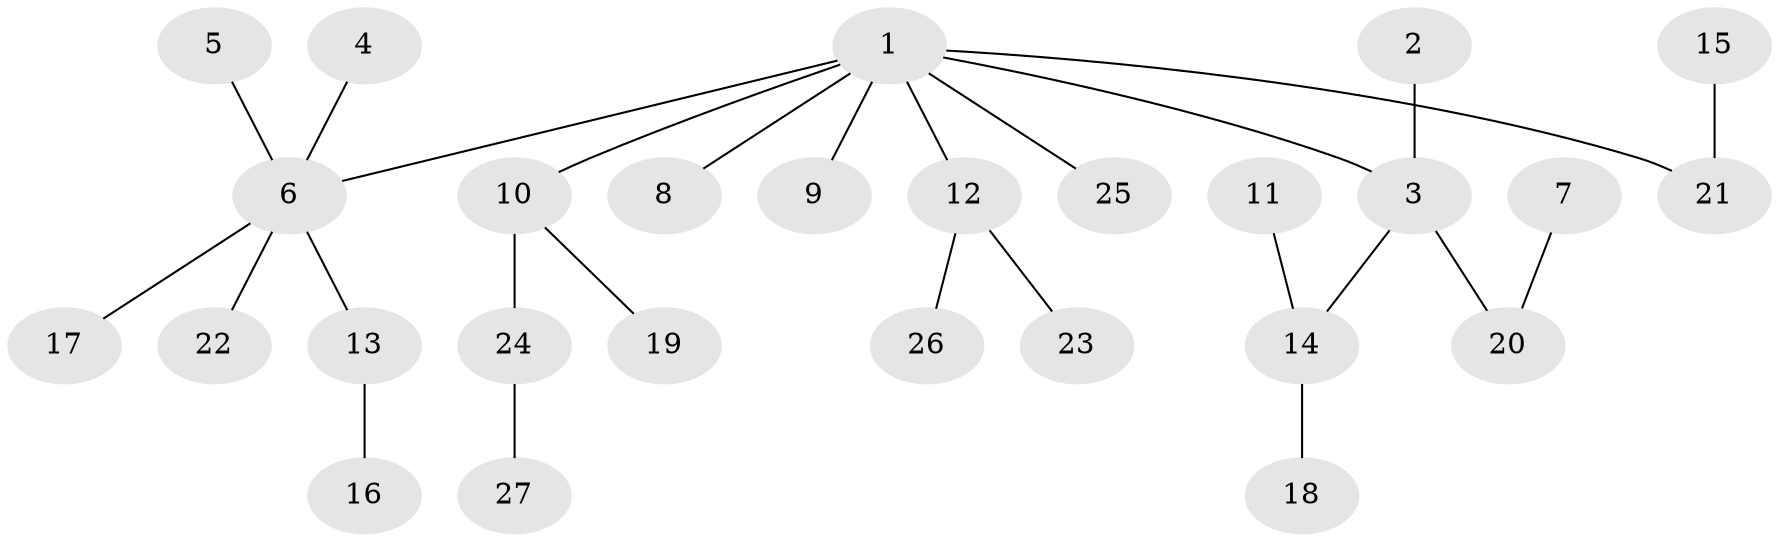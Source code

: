 // original degree distribution, {7: 0.037037037037037035, 4: 0.05555555555555555, 2: 0.24074074074074073, 3: 0.16666666666666666, 1: 0.5}
// Generated by graph-tools (version 1.1) at 2025/50/03/09/25 03:50:19]
// undirected, 27 vertices, 26 edges
graph export_dot {
graph [start="1"]
  node [color=gray90,style=filled];
  1;
  2;
  3;
  4;
  5;
  6;
  7;
  8;
  9;
  10;
  11;
  12;
  13;
  14;
  15;
  16;
  17;
  18;
  19;
  20;
  21;
  22;
  23;
  24;
  25;
  26;
  27;
  1 -- 3 [weight=1.0];
  1 -- 6 [weight=1.0];
  1 -- 8 [weight=1.0];
  1 -- 9 [weight=1.0];
  1 -- 10 [weight=1.0];
  1 -- 12 [weight=1.0];
  1 -- 21 [weight=1.0];
  1 -- 25 [weight=1.0];
  2 -- 3 [weight=1.0];
  3 -- 14 [weight=1.0];
  3 -- 20 [weight=1.0];
  4 -- 6 [weight=1.0];
  5 -- 6 [weight=1.0];
  6 -- 13 [weight=1.0];
  6 -- 17 [weight=1.0];
  6 -- 22 [weight=1.0];
  7 -- 20 [weight=1.0];
  10 -- 19 [weight=1.0];
  10 -- 24 [weight=1.0];
  11 -- 14 [weight=1.0];
  12 -- 23 [weight=1.0];
  12 -- 26 [weight=1.0];
  13 -- 16 [weight=1.0];
  14 -- 18 [weight=1.0];
  15 -- 21 [weight=1.0];
  24 -- 27 [weight=1.0];
}
